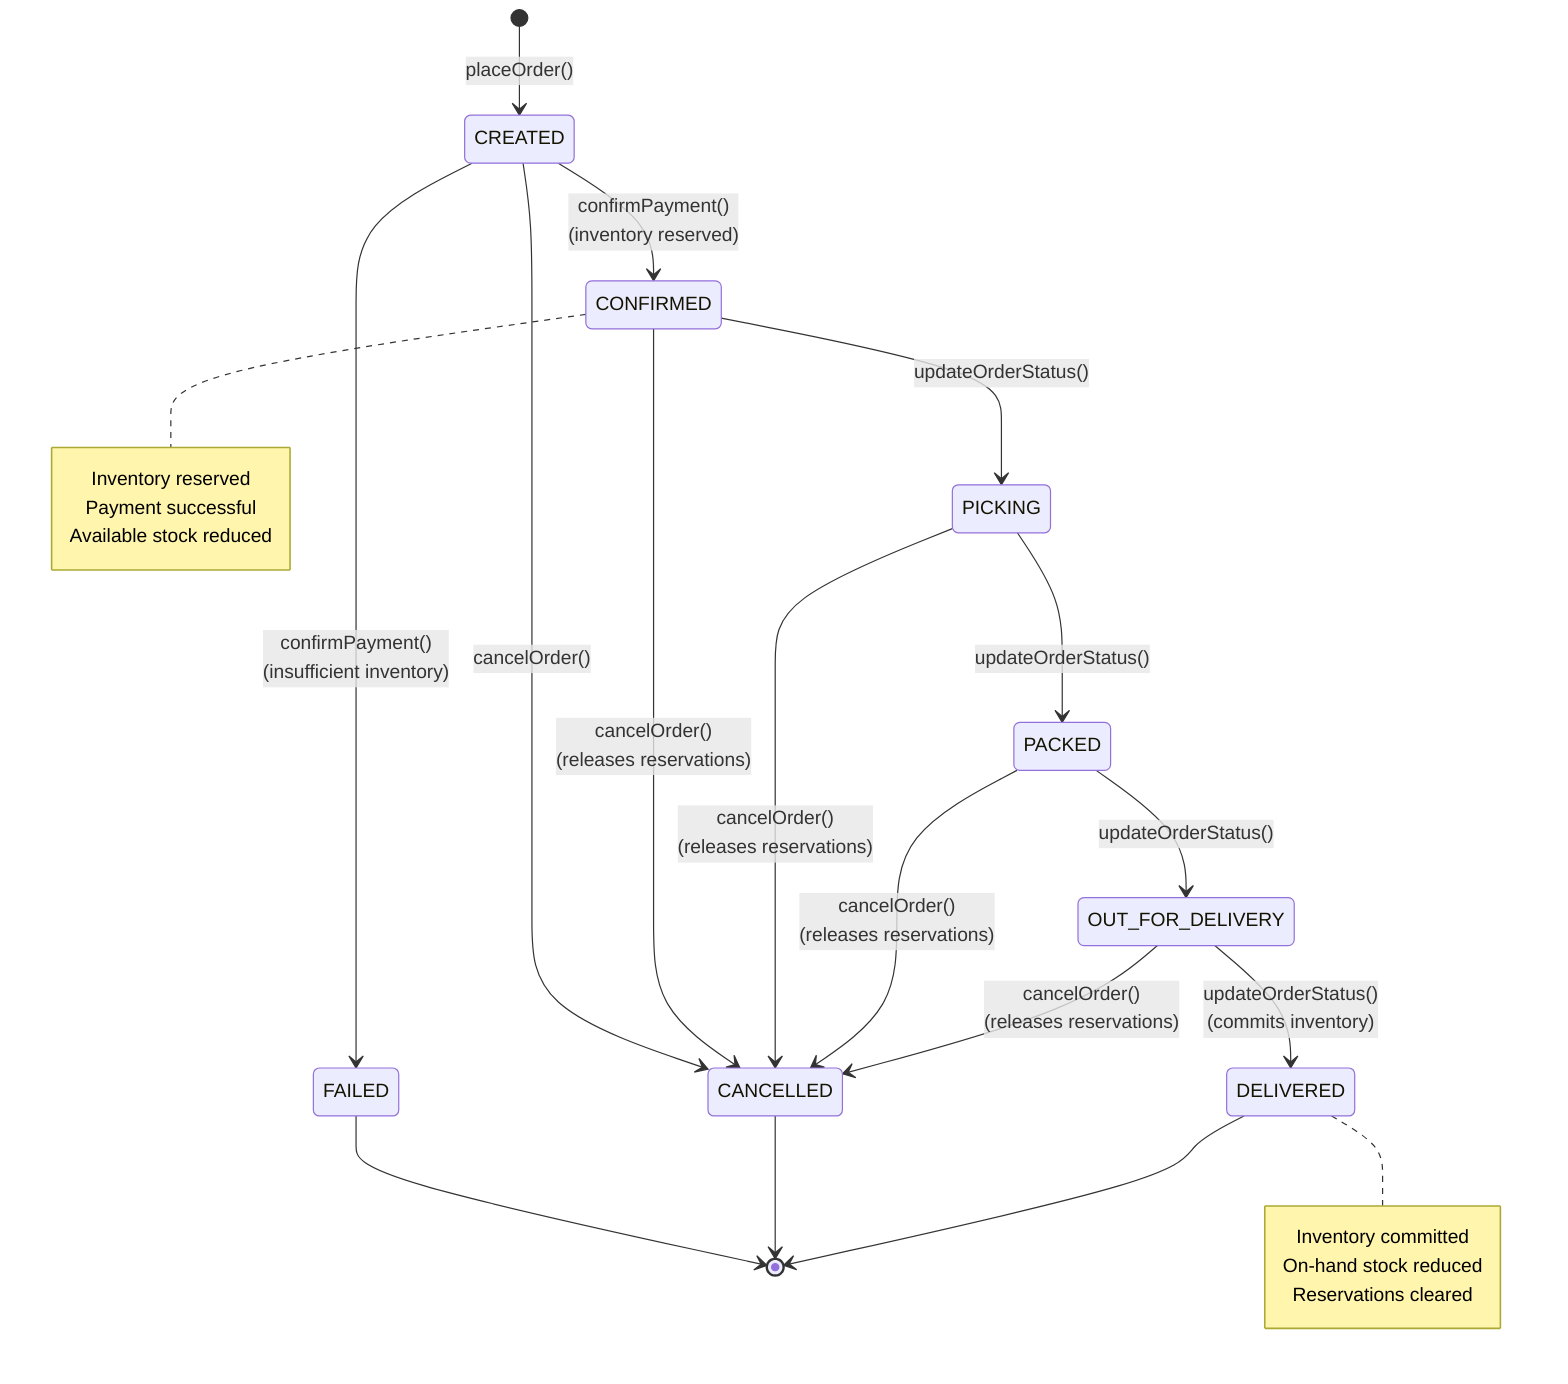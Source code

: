 stateDiagram-v2
    [*] --> CREATED : placeOrder()
    
    CREATED --> CONFIRMED : confirmPayment()<br/>(inventory reserved)
    CREATED --> FAILED : confirmPayment()<br/>(insufficient inventory)
    CREATED --> CANCELLED : cancelOrder()
    
    CONFIRMED --> PICKING : updateOrderStatus()
    CONFIRMED --> CANCELLED : cancelOrder()<br/>(releases reservations)
    
    PICKING --> PACKED : updateOrderStatus()
    PICKING --> CANCELLED : cancelOrder()<br/>(releases reservations)
    
    PACKED --> OUT_FOR_DELIVERY : updateOrderStatus()
    PACKED --> CANCELLED : cancelOrder()<br/>(releases reservations)
    
    OUT_FOR_DELIVERY --> DELIVERED : updateOrderStatus()<br/>(commits inventory)
    OUT_FOR_DELIVERY --> CANCELLED : cancelOrder()<br/>(releases reservations)
    
    FAILED --> [*]
    CANCELLED --> [*]
    DELIVERED --> [*]
    
    note right of CONFIRMED
        Inventory reserved
        Payment successful
        Available stock reduced
    end note
    
    note right of DELIVERED
        Inventory committed
        On-hand stock reduced
        Reservations cleared
    end note
